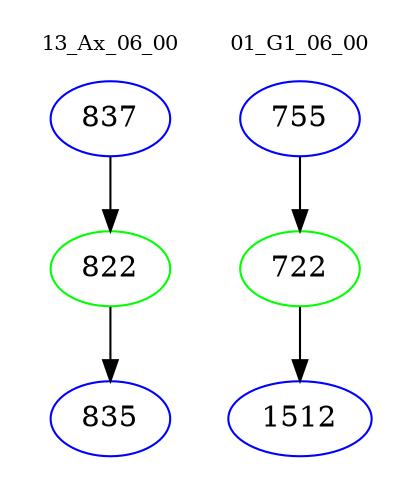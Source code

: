 digraph{
subgraph cluster_0 {
color = white
label = "13_Ax_06_00";
fontsize=10;
T0_837 [label="837", color="blue"]
T0_837 -> T0_822 [color="black"]
T0_822 [label="822", color="green"]
T0_822 -> T0_835 [color="black"]
T0_835 [label="835", color="blue"]
}
subgraph cluster_1 {
color = white
label = "01_G1_06_00";
fontsize=10;
T1_755 [label="755", color="blue"]
T1_755 -> T1_722 [color="black"]
T1_722 [label="722", color="green"]
T1_722 -> T1_1512 [color="black"]
T1_1512 [label="1512", color="blue"]
}
}
